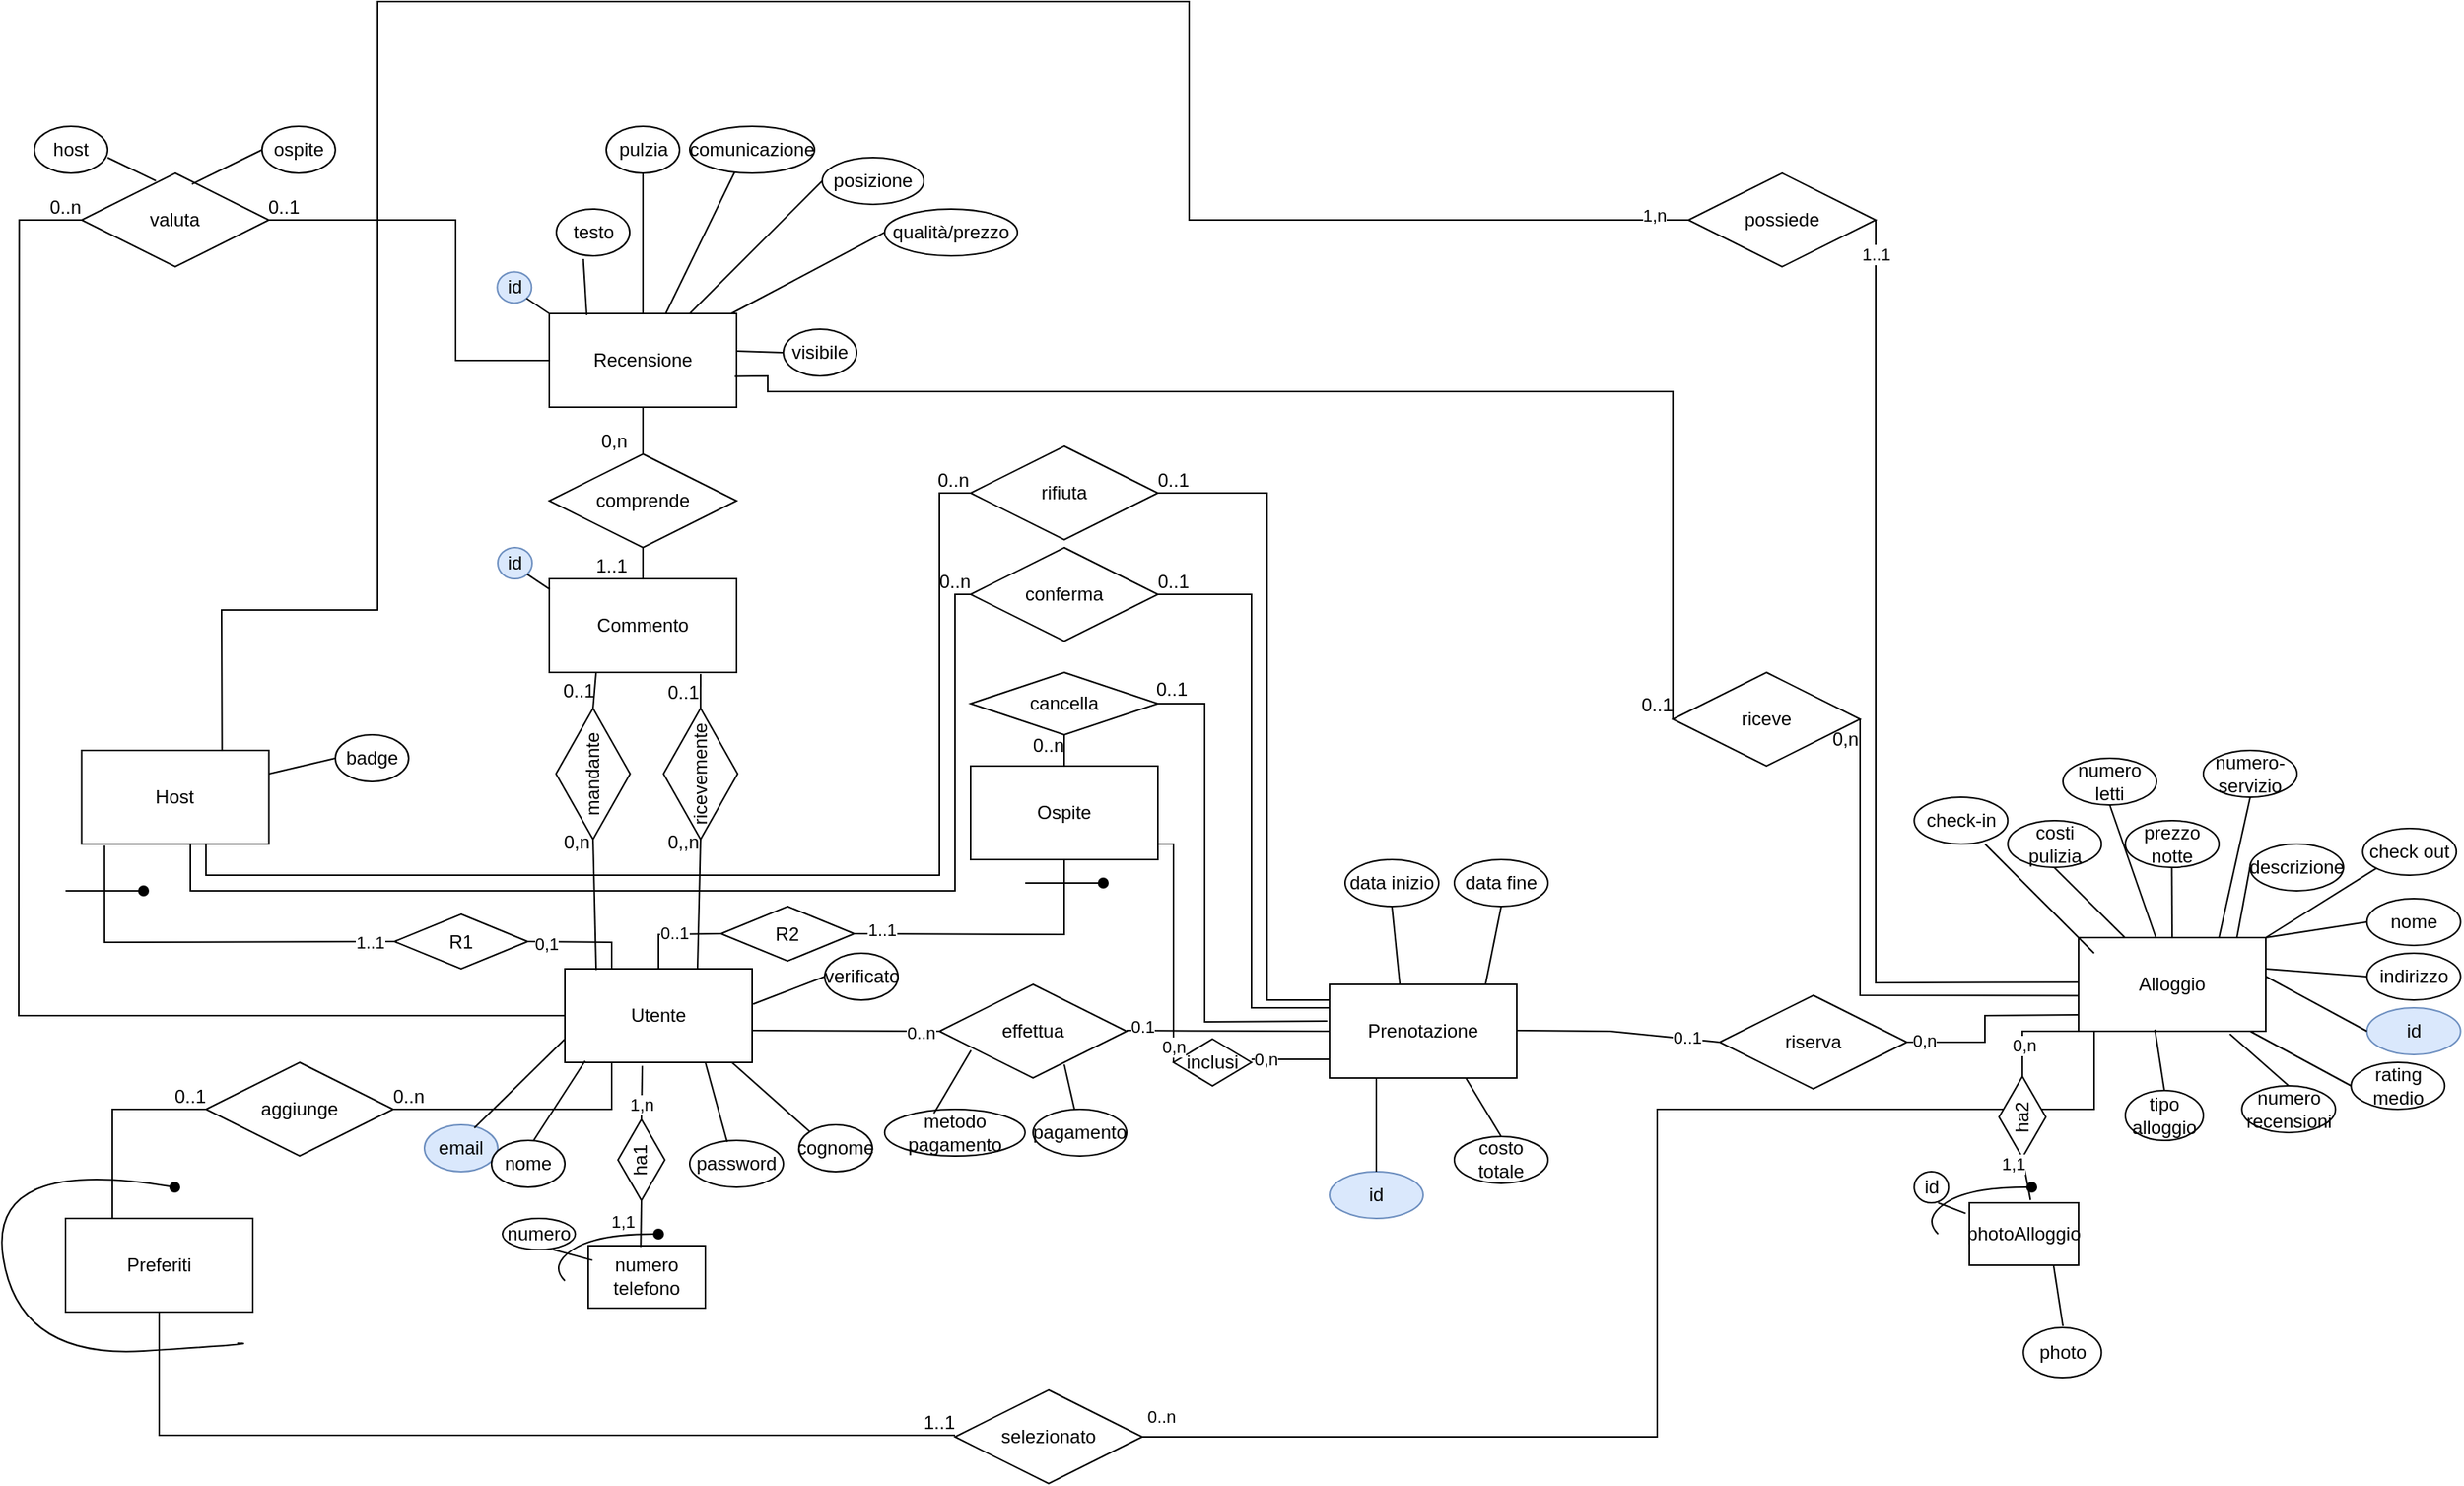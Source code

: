 <mxfile version="20.5.3" type="device"><diagram id="R2lEEEUBdFMjLlhIrx00" name="Page-1"><mxGraphModel dx="1554" dy="870" grid="1" gridSize="10" guides="1" tooltips="1" connect="1" arrows="1" fold="1" page="1" pageScale="1" pageWidth="850" pageHeight="1100" math="0" shadow="0" extFonts="Permanent Marker^https://fonts.googleapis.com/css?family=Permanent+Marker"><root><mxCell id="0"/><mxCell id="1" parent="0"/><mxCell id="AVyPvcWmfiNODIjCDEgU-160" value="aggiunge" style="shape=rhombus;perimeter=rhombusPerimeter;whiteSpace=wrap;html=1;align=center;" parent="1" vertex="1"><mxGeometry x="150" y="820" width="120" height="60" as="geometry"/></mxCell><mxCell id="AVyPvcWmfiNODIjCDEgU-11" value="Alloggio" style="rounded=0;whiteSpace=wrap;html=1;" parent="1" vertex="1"><mxGeometry x="1350.0" y="740" width="120" height="60" as="geometry"/></mxCell><mxCell id="AVyPvcWmfiNODIjCDEgU-12" value="Host" style="rounded=0;whiteSpace=wrap;html=1;" parent="1" vertex="1"><mxGeometry x="70.31" y="620" width="120" height="60" as="geometry"/></mxCell><mxCell id="AVyPvcWmfiNODIjCDEgU-14" value="Ospite" style="rounded=0;whiteSpace=wrap;html=1;" parent="1" vertex="1"><mxGeometry x="640" y="630" width="120" height="60" as="geometry"/></mxCell><mxCell id="AVyPvcWmfiNODIjCDEgU-17" value="Utente" style="rounded=0;whiteSpace=wrap;html=1;" parent="1" vertex="1"><mxGeometry x="380" y="760" width="120" height="60" as="geometry"/></mxCell><mxCell id="AVyPvcWmfiNODIjCDEgU-19" value="Prenotazione" style="rounded=0;whiteSpace=wrap;html=1;" parent="1" vertex="1"><mxGeometry x="870" y="770" width="120" height="60" as="geometry"/></mxCell><mxCell id="AVyPvcWmfiNODIjCDEgU-21" value="Recensione" style="rounded=0;whiteSpace=wrap;html=1;" parent="1" vertex="1"><mxGeometry x="370" y="340" width="120" height="60" as="geometry"/></mxCell><mxCell id="AVyPvcWmfiNODIjCDEgU-26" value="Preferiti" style="rounded=0;whiteSpace=wrap;html=1;" parent="1" vertex="1"><mxGeometry x="60" y="920" width="120" height="60" as="geometry"/></mxCell><mxCell id="AVyPvcWmfiNODIjCDEgU-47" value="email" style="ellipse;whiteSpace=wrap;html=1;align=center;fillColor=#dae8fc;strokeColor=#6c8ebf;" parent="1" vertex="1"><mxGeometry x="290" y="860" width="47" height="30" as="geometry"/></mxCell><mxCell id="AVyPvcWmfiNODIjCDEgU-48" value="nome" style="ellipse;whiteSpace=wrap;html=1;align=center;" parent="1" vertex="1"><mxGeometry x="333" y="870" width="47" height="30" as="geometry"/></mxCell><mxCell id="AVyPvcWmfiNODIjCDEgU-49" value="cognome" style="ellipse;whiteSpace=wrap;html=1;align=center;" parent="1" vertex="1"><mxGeometry x="530" y="860" width="47" height="30" as="geometry"/></mxCell><mxCell id="AVyPvcWmfiNODIjCDEgU-50" value="password" style="ellipse;whiteSpace=wrap;html=1;align=center;" parent="1" vertex="1"><mxGeometry x="460" y="870" width="60" height="30" as="geometry"/></mxCell><mxCell id="AVyPvcWmfiNODIjCDEgU-54" value="" style="endArrow=none;html=1;rounded=0;entryX=0;entryY=0.75;entryDx=0;entryDy=0;exitX=0.681;exitY=0.067;exitDx=0;exitDy=0;exitPerimeter=0;" parent="1" source="AVyPvcWmfiNODIjCDEgU-47" target="AVyPvcWmfiNODIjCDEgU-17" edge="1"><mxGeometry relative="1" as="geometry"><mxPoint x="337" y="874.55" as="sourcePoint"/><mxPoint x="380" y="880" as="targetPoint"/><Array as="points"/></mxGeometry></mxCell><mxCell id="AVyPvcWmfiNODIjCDEgU-55" value="" style="endArrow=none;html=1;rounded=0;entryX=0.108;entryY=0.983;entryDx=0;entryDy=0;entryPerimeter=0;" parent="1" target="AVyPvcWmfiNODIjCDEgU-17" edge="1"><mxGeometry relative="1" as="geometry"><mxPoint x="360" y="870" as="sourcePoint"/><mxPoint x="390" y="900" as="targetPoint"/><Array as="points"/></mxGeometry></mxCell><mxCell id="AVyPvcWmfiNODIjCDEgU-56" value="" style="endArrow=none;html=1;rounded=0;entryX=0;entryY=0;entryDx=0;entryDy=0;exitX=0.892;exitY=1;exitDx=0;exitDy=0;exitPerimeter=0;" parent="1" source="AVyPvcWmfiNODIjCDEgU-17" target="AVyPvcWmfiNODIjCDEgU-49" edge="1"><mxGeometry relative="1" as="geometry"><mxPoint x="480" y="886.48" as="sourcePoint"/><mxPoint x="543.853" y="900.004" as="targetPoint"/><Array as="points"/></mxGeometry></mxCell><mxCell id="AVyPvcWmfiNODIjCDEgU-57" value="" style="endArrow=none;html=1;rounded=0;entryX=0.4;entryY=0.033;entryDx=0;entryDy=0;exitX=0.75;exitY=1;exitDx=0;exitDy=0;entryPerimeter=0;" parent="1" source="AVyPvcWmfiNODIjCDEgU-17" target="AVyPvcWmfiNODIjCDEgU-50" edge="1"><mxGeometry relative="1" as="geometry"><mxPoint x="510" y="900" as="sourcePoint"/><mxPoint x="540.0" y="885" as="targetPoint"/><Array as="points"/></mxGeometry></mxCell><mxCell id="AVyPvcWmfiNODIjCDEgU-58" value="verificato" style="ellipse;whiteSpace=wrap;html=1;align=center;" parent="1" vertex="1"><mxGeometry x="546.5" y="750" width="47" height="30" as="geometry"/></mxCell><mxCell id="AVyPvcWmfiNODIjCDEgU-59" value="" style="endArrow=none;html=1;rounded=0;entryX=0;entryY=0.5;entryDx=0;entryDy=0;exitX=1.005;exitY=0.377;exitDx=0;exitDy=0;exitPerimeter=0;" parent="1" source="AVyPvcWmfiNODIjCDEgU-17" target="AVyPvcWmfiNODIjCDEgU-58" edge="1"><mxGeometry relative="1" as="geometry"><mxPoint x="500" y="770" as="sourcePoint"/><mxPoint x="563.853" y="760.004" as="targetPoint"/><Array as="points"/></mxGeometry></mxCell><mxCell id="AVyPvcWmfiNODIjCDEgU-61" value="effettua" style="shape=rhombus;perimeter=rhombusPerimeter;whiteSpace=wrap;html=1;align=center;" parent="1" vertex="1"><mxGeometry x="620" y="770" width="120" height="60" as="geometry"/></mxCell><mxCell id="AVyPvcWmfiNODIjCDEgU-62" value="riserva" style="shape=rhombus;perimeter=rhombusPerimeter;whiteSpace=wrap;html=1;align=center;" parent="1" vertex="1"><mxGeometry x="1120" y="777" width="120" height="60" as="geometry"/></mxCell><mxCell id="AVyPvcWmfiNODIjCDEgU-63" value="pagamento" style="ellipse;whiteSpace=wrap;html=1;align=center;" parent="1" vertex="1"><mxGeometry x="680.0" y="850" width="60" height="30" as="geometry"/></mxCell><mxCell id="AVyPvcWmfiNODIjCDEgU-64" value="" style="endArrow=none;html=1;rounded=0;exitX=0.852;exitY=0.655;exitDx=0;exitDy=0;exitPerimeter=0;" parent="1" target="AVyPvcWmfiNODIjCDEgU-63" edge="1"><mxGeometry relative="1" as="geometry"><mxPoint x="700.0" y="821.3" as="sourcePoint"/><mxPoint x="754.76" y="800" as="targetPoint"/><Array as="points"/></mxGeometry></mxCell><mxCell id="AVyPvcWmfiNODIjCDEgU-69" value="" style="endArrow=none;html=1;rounded=0;" parent="1" edge="1"><mxGeometry relative="1" as="geometry"><mxPoint x="500" y="799.55" as="sourcePoint"/><mxPoint x="620" y="800" as="targetPoint"/></mxGeometry></mxCell><mxCell id="Gj73CBvljKfEd9_Tc63P-2" value="0..n" style="edgeLabel;html=1;align=center;verticalAlign=middle;resizable=0;points=[];" parent="AVyPvcWmfiNODIjCDEgU-69" vertex="1" connectable="0"><mxGeometry x="0.8" y="-1" relative="1" as="geometry"><mxPoint as="offset"/></mxGeometry></mxCell><mxCell id="AVyPvcWmfiNODIjCDEgU-70" value="" style="endArrow=none;html=1;rounded=0;entryX=0;entryY=0.5;entryDx=0;entryDy=0;" parent="1" target="AVyPvcWmfiNODIjCDEgU-19" edge="1"><mxGeometry relative="1" as="geometry"><mxPoint x="740" y="799.55" as="sourcePoint"/><mxPoint x="860" y="800" as="targetPoint"/></mxGeometry></mxCell><mxCell id="Gj73CBvljKfEd9_Tc63P-1" value="0.1" style="edgeLabel;html=1;align=center;verticalAlign=middle;resizable=0;points=[];" parent="AVyPvcWmfiNODIjCDEgU-70" vertex="1" connectable="0"><mxGeometry x="-0.846" y="3" relative="1" as="geometry"><mxPoint as="offset"/></mxGeometry></mxCell><mxCell id="AVyPvcWmfiNODIjCDEgU-72" value="" style="endArrow=none;html=1;rounded=0;entryX=0;entryY=0.5;entryDx=0;entryDy=0;" parent="1" target="AVyPvcWmfiNODIjCDEgU-62" edge="1"><mxGeometry relative="1" as="geometry"><mxPoint x="990" y="799.55" as="sourcePoint"/><mxPoint x="1120" y="800" as="targetPoint"/><Array as="points"><mxPoint x="1050" y="800"/></Array></mxGeometry></mxCell><mxCell id="Gj73CBvljKfEd9_Tc63P-3" value="0..1" style="edgeLabel;html=1;align=center;verticalAlign=middle;resizable=0;points=[];" parent="AVyPvcWmfiNODIjCDEgU-72" vertex="1" connectable="0"><mxGeometry x="0.675" y="1" relative="1" as="geometry"><mxPoint as="offset"/></mxGeometry></mxCell><mxCell id="AVyPvcWmfiNODIjCDEgU-73" value="" style="endArrow=none;html=1;rounded=0;exitX=1;exitY=0.5;exitDx=0;exitDy=0;" parent="1" source="AVyPvcWmfiNODIjCDEgU-62" edge="1"><mxGeometry relative="1" as="geometry"><mxPoint x="1250" y="789.09" as="sourcePoint"/><mxPoint x="1350" y="789.54" as="targetPoint"/><Array as="points"><mxPoint x="1290" y="807"/><mxPoint x="1290" y="790"/></Array></mxGeometry></mxCell><mxCell id="Gj73CBvljKfEd9_Tc63P-4" value="0,n" style="edgeLabel;html=1;align=center;verticalAlign=middle;resizable=0;points=[];" parent="AVyPvcWmfiNODIjCDEgU-73" vertex="1" connectable="0"><mxGeometry x="-0.827" y="1" relative="1" as="geometry"><mxPoint as="offset"/></mxGeometry></mxCell><mxCell id="AVyPvcWmfiNODIjCDEgU-89" value="indirizzo" style="ellipse;whiteSpace=wrap;html=1;align=center;" parent="1" vertex="1"><mxGeometry x="1534.82" y="750" width="60" height="30" as="geometry"/></mxCell><mxCell id="AVyPvcWmfiNODIjCDEgU-90" value="" style="endArrow=none;html=1;rounded=0;entryX=0;entryY=0.5;entryDx=0;entryDy=0;exitX=1;exitY=0.5;exitDx=0;exitDy=0;" parent="1" target="AVyPvcWmfiNODIjCDEgU-89" edge="1"><mxGeometry relative="1" as="geometry"><mxPoint x="1470" y="760" as="sourcePoint"/><mxPoint x="1544.76" y="700" as="targetPoint"/><Array as="points"/></mxGeometry></mxCell><mxCell id="AVyPvcWmfiNODIjCDEgU-93" value="nome" style="ellipse;whiteSpace=wrap;html=1;align=center;" parent="1" vertex="1"><mxGeometry x="1534.82" y="715" width="60" height="30" as="geometry"/></mxCell><mxCell id="AVyPvcWmfiNODIjCDEgU-94" value="" style="endArrow=none;html=1;rounded=0;entryX=0;entryY=0.5;entryDx=0;entryDy=0;exitX=1;exitY=0.5;exitDx=0;exitDy=0;" parent="1" target="AVyPvcWmfiNODIjCDEgU-93" edge="1"><mxGeometry relative="1" as="geometry"><mxPoint x="1470" y="740" as="sourcePoint"/><mxPoint x="1544.76" y="680" as="targetPoint"/><Array as="points"/></mxGeometry></mxCell><mxCell id="AVyPvcWmfiNODIjCDEgU-95" value="descrizione" style="ellipse;whiteSpace=wrap;html=1;align=center;" parent="1" vertex="1"><mxGeometry x="1459.82" y="680" width="60" height="30" as="geometry"/></mxCell><mxCell id="AVyPvcWmfiNODIjCDEgU-96" value="" style="endArrow=none;html=1;rounded=0;entryX=0;entryY=0.5;entryDx=0;entryDy=0;exitX=0.846;exitY=-0.002;exitDx=0;exitDy=0;exitPerimeter=0;" parent="1" source="AVyPvcWmfiNODIjCDEgU-11" target="AVyPvcWmfiNODIjCDEgU-95" edge="1"><mxGeometry relative="1" as="geometry"><mxPoint x="1395" y="705" as="sourcePoint"/><mxPoint x="1469.76" y="645" as="targetPoint"/><Array as="points"/></mxGeometry></mxCell><mxCell id="AVyPvcWmfiNODIjCDEgU-97" value="prezzo notte" style="ellipse;whiteSpace=wrap;html=1;align=center;" parent="1" vertex="1"><mxGeometry x="1380.0" y="665" width="60" height="30" as="geometry"/></mxCell><mxCell id="AVyPvcWmfiNODIjCDEgU-98" value="" style="endArrow=none;html=1;rounded=0;entryX=0;entryY=0.5;entryDx=0;entryDy=0;exitX=0.5;exitY=0;exitDx=0;exitDy=0;" parent="1" source="AVyPvcWmfiNODIjCDEgU-11" edge="1"><mxGeometry relative="1" as="geometry"><mxPoint x="1401.47" y="740.0" as="sourcePoint"/><mxPoint x="1409.77" y="695.12" as="targetPoint"/><Array as="points"/></mxGeometry></mxCell><mxCell id="AVyPvcWmfiNODIjCDEgU-99" value="costi pulizia" style="ellipse;whiteSpace=wrap;html=1;align=center;" parent="1" vertex="1"><mxGeometry x="1304.66" y="665" width="60" height="30" as="geometry"/></mxCell><mxCell id="AVyPvcWmfiNODIjCDEgU-100" value="" style="endArrow=none;html=1;rounded=0;entryX=0;entryY=0.5;entryDx=0;entryDy=0;" parent="1" source="AVyPvcWmfiNODIjCDEgU-11" edge="1"><mxGeometry relative="1" as="geometry"><mxPoint x="1334.66" y="740" as="sourcePoint"/><mxPoint x="1334.43" y="695.12" as="targetPoint"/><Array as="points"/></mxGeometry></mxCell><mxCell id="AVyPvcWmfiNODIjCDEgU-113" value="numero-servizio" style="ellipse;whiteSpace=wrap;html=1;align=center;" parent="1" vertex="1"><mxGeometry x="1430.0" y="620" width="60" height="30" as="geometry"/></mxCell><mxCell id="AVyPvcWmfiNODIjCDEgU-114" value="" style="endArrow=none;html=1;rounded=0;entryX=0.5;entryY=1;entryDx=0;entryDy=0;exitX=0.75;exitY=0;exitDx=0;exitDy=0;" parent="1" source="AVyPvcWmfiNODIjCDEgU-11" target="AVyPvcWmfiNODIjCDEgU-113" edge="1"><mxGeometry relative="1" as="geometry"><mxPoint x="1440" y="730" as="sourcePoint"/><mxPoint x="1490" y="655" as="targetPoint"/></mxGeometry></mxCell><mxCell id="AVyPvcWmfiNODIjCDEgU-115" value="" style="resizable=0;html=1;align=right;verticalAlign=bottom;" parent="AVyPvcWmfiNODIjCDEgU-114" connectable="0" vertex="1"><mxGeometry x="1" relative="1" as="geometry"/></mxCell><mxCell id="AVyPvcWmfiNODIjCDEgU-116" value="numero letti" style="ellipse;whiteSpace=wrap;html=1;align=center;" parent="1" vertex="1"><mxGeometry x="1340.0" y="625" width="60" height="30" as="geometry"/></mxCell><mxCell id="AVyPvcWmfiNODIjCDEgU-117" value="" style="endArrow=none;html=1;rounded=0;entryX=0.5;entryY=1;entryDx=0;entryDy=0;" parent="1" source="AVyPvcWmfiNODIjCDEgU-11" target="AVyPvcWmfiNODIjCDEgU-116" edge="1"><mxGeometry relative="1" as="geometry"><mxPoint x="1350" y="745" as="sourcePoint"/><mxPoint x="1400" y="660" as="targetPoint"/></mxGeometry></mxCell><mxCell id="AVyPvcWmfiNODIjCDEgU-118" value="" style="resizable=0;html=1;align=right;verticalAlign=bottom;" parent="AVyPvcWmfiNODIjCDEgU-117" connectable="0" vertex="1"><mxGeometry x="1" relative="1" as="geometry"/></mxCell><mxCell id="AVyPvcWmfiNODIjCDEgU-121" value="check-in" style="ellipse;whiteSpace=wrap;html=1;align=center;" parent="1" vertex="1"><mxGeometry x="1244.66" y="650" width="60" height="30" as="geometry"/></mxCell><mxCell id="AVyPvcWmfiNODIjCDEgU-122" value="" style="endArrow=none;html=1;rounded=0;entryX=0.756;entryY=1;entryDx=0;entryDy=0;exitX=0.083;exitY=0.167;exitDx=0;exitDy=0;exitPerimeter=0;entryPerimeter=0;" parent="1" source="AVyPvcWmfiNODIjCDEgU-11" target="AVyPvcWmfiNODIjCDEgU-121" edge="1"><mxGeometry relative="1" as="geometry"><mxPoint x="1304.225" y="765" as="sourcePoint"/><mxPoint x="1304.66" y="685" as="targetPoint"/></mxGeometry></mxCell><mxCell id="AVyPvcWmfiNODIjCDEgU-123" value="" style="resizable=0;html=1;align=right;verticalAlign=bottom;" parent="AVyPvcWmfiNODIjCDEgU-122" connectable="0" vertex="1"><mxGeometry x="1" relative="1" as="geometry"/></mxCell><mxCell id="AVyPvcWmfiNODIjCDEgU-124" value="check out" style="ellipse;whiteSpace=wrap;html=1;align=center;" parent="1" vertex="1"><mxGeometry x="1532.11" y="670" width="60" height="30" as="geometry"/></mxCell><mxCell id="AVyPvcWmfiNODIjCDEgU-125" value="" style="endArrow=none;html=1;rounded=0;entryX=0;entryY=1;entryDx=0;entryDy=0;exitX=1;exitY=0;exitDx=0;exitDy=0;" parent="1" source="AVyPvcWmfiNODIjCDEgU-11" target="AVyPvcWmfiNODIjCDEgU-124" edge="1"><mxGeometry relative="1" as="geometry"><mxPoint x="1647.41" y="770.02" as="sourcePoint"/><mxPoint x="1592.11" y="705" as="targetPoint"/></mxGeometry></mxCell><mxCell id="AVyPvcWmfiNODIjCDEgU-126" value="" style="resizable=0;html=1;align=right;verticalAlign=bottom;" parent="AVyPvcWmfiNODIjCDEgU-125" connectable="0" vertex="1"><mxGeometry x="1" relative="1" as="geometry"/></mxCell><mxCell id="AVyPvcWmfiNODIjCDEgU-131" value="rating medio" style="ellipse;whiteSpace=wrap;html=1;align=center;" parent="1" vertex="1"><mxGeometry x="1524.64" y="820" width="60" height="30" as="geometry"/></mxCell><mxCell id="AVyPvcWmfiNODIjCDEgU-132" value="" style="endArrow=none;html=1;rounded=0;entryX=0;entryY=0.5;entryDx=0;entryDy=0;" parent="1" target="AVyPvcWmfiNODIjCDEgU-131" edge="1"><mxGeometry relative="1" as="geometry"><mxPoint x="1460" y="800" as="sourcePoint"/><mxPoint x="1534.58" y="760" as="targetPoint"/><Array as="points"/></mxGeometry></mxCell><mxCell id="AVyPvcWmfiNODIjCDEgU-133" value="numero recensioni" style="ellipse;whiteSpace=wrap;html=1;align=center;" parent="1" vertex="1"><mxGeometry x="1454.66" y="835" width="60" height="30" as="geometry"/></mxCell><mxCell id="AVyPvcWmfiNODIjCDEgU-134" value="" style="endArrow=none;html=1;rounded=0;entryX=0.5;entryY=0;entryDx=0;entryDy=0;exitX=0.808;exitY=1.029;exitDx=0;exitDy=0;exitPerimeter=0;" parent="1" source="AVyPvcWmfiNODIjCDEgU-11" target="AVyPvcWmfiNODIjCDEgU-133" edge="1"><mxGeometry relative="1" as="geometry"><mxPoint x="1560" y="825" as="sourcePoint"/><mxPoint x="1484.43" y="865.12" as="targetPoint"/><Array as="points"/></mxGeometry></mxCell><mxCell id="AVyPvcWmfiNODIjCDEgU-137" value="data inizio" style="ellipse;whiteSpace=wrap;html=1;align=center;" parent="1" vertex="1"><mxGeometry x="880.0" y="690" width="60" height="30" as="geometry"/></mxCell><mxCell id="AVyPvcWmfiNODIjCDEgU-138" value="" style="endArrow=none;html=1;rounded=0;entryX=0.5;entryY=1;entryDx=0;entryDy=0;" parent="1" target="AVyPvcWmfiNODIjCDEgU-137" edge="1"><mxGeometry relative="1" as="geometry"><mxPoint x="915.064" y="770" as="sourcePoint"/><mxPoint x="869.77" y="725.12" as="targetPoint"/><Array as="points"/></mxGeometry></mxCell><mxCell id="AVyPvcWmfiNODIjCDEgU-139" value="data fine" style="ellipse;whiteSpace=wrap;html=1;align=center;" parent="1" vertex="1"><mxGeometry x="950.0" y="690" width="60" height="30" as="geometry"/></mxCell><mxCell id="AVyPvcWmfiNODIjCDEgU-140" value="" style="endArrow=none;html=1;rounded=0;entryX=0.5;entryY=1;entryDx=0;entryDy=0;exitX=0.833;exitY=0;exitDx=0;exitDy=0;exitPerimeter=0;" parent="1" source="AVyPvcWmfiNODIjCDEgU-19" target="AVyPvcWmfiNODIjCDEgU-139" edge="1"><mxGeometry relative="1" as="geometry"><mxPoint x="985.064" y="770" as="sourcePoint"/><mxPoint x="939.77" y="725.12" as="targetPoint"/><Array as="points"/></mxGeometry></mxCell><mxCell id="AVyPvcWmfiNODIjCDEgU-149" value="costo totale" style="ellipse;whiteSpace=wrap;html=1;align=center;" parent="1" vertex="1"><mxGeometry x="950.0" y="867.48" width="60" height="30" as="geometry"/></mxCell><mxCell id="AVyPvcWmfiNODIjCDEgU-150" value="" style="endArrow=none;html=1;rounded=0;entryX=0;entryY=0.5;entryDx=0;entryDy=0;exitX=0.5;exitY=0;exitDx=0;exitDy=0;" parent="1" source="AVyPvcWmfiNODIjCDEgU-149" edge="1"><mxGeometry relative="1" as="geometry"><mxPoint x="1002.644" y="874.88" as="sourcePoint"/><mxPoint x="957.35" y="830.0" as="targetPoint"/><Array as="points"/></mxGeometry></mxCell><mxCell id="AVyPvcWmfiNODIjCDEgU-156" value="metodo pagamento" style="ellipse;whiteSpace=wrap;html=1;align=center;" parent="1" vertex="1"><mxGeometry x="584.91" y="850" width="90" height="30" as="geometry"/></mxCell><mxCell id="AVyPvcWmfiNODIjCDEgU-157" value="" style="endArrow=none;html=1;rounded=0;entryX=0.351;entryY=0.086;entryDx=0;entryDy=0;exitX=0.169;exitY=0.704;exitDx=0;exitDy=0;entryPerimeter=0;exitPerimeter=0;" parent="1" source="AVyPvcWmfiNODIjCDEgU-61" target="AVyPvcWmfiNODIjCDEgU-156" edge="1"><mxGeometry relative="1" as="geometry"><mxPoint x="720" y="840" as="sourcePoint"/><mxPoint x="741.76" y="845" as="targetPoint"/><Array as="points"/></mxGeometry></mxCell><mxCell id="AVyPvcWmfiNODIjCDEgU-158" value="" style="endArrow=none;html=1;rounded=0;exitX=0.25;exitY=1;exitDx=0;exitDy=0;" parent="1" source="AVyPvcWmfiNODIjCDEgU-17" edge="1"><mxGeometry relative="1" as="geometry"><mxPoint x="410" y="850" as="sourcePoint"/><mxPoint x="270" y="850" as="targetPoint"/><Array as="points"><mxPoint x="410" y="850"/></Array></mxGeometry></mxCell><mxCell id="AVyPvcWmfiNODIjCDEgU-159" value="0..n" style="resizable=0;html=1;align=right;verticalAlign=bottom;" parent="AVyPvcWmfiNODIjCDEgU-158" connectable="0" vertex="1"><mxGeometry x="1" relative="1" as="geometry"><mxPoint x="20" as="offset"/></mxGeometry></mxCell><mxCell id="AVyPvcWmfiNODIjCDEgU-161" value="" style="endArrow=none;html=1;rounded=0;entryX=0;entryY=0.5;entryDx=0;entryDy=0;exitX=0.25;exitY=0;exitDx=0;exitDy=0;" parent="1" source="AVyPvcWmfiNODIjCDEgU-26" target="AVyPvcWmfiNODIjCDEgU-160" edge="1"><mxGeometry relative="1" as="geometry"><mxPoint x="120" y="900" as="sourcePoint"/><mxPoint x="280" y="900" as="targetPoint"/><Array as="points"><mxPoint x="90" y="850"/></Array></mxGeometry></mxCell><mxCell id="AVyPvcWmfiNODIjCDEgU-162" value="0..1" style="resizable=0;html=1;align=right;verticalAlign=bottom;" parent="AVyPvcWmfiNODIjCDEgU-161" connectable="0" vertex="1"><mxGeometry x="1" relative="1" as="geometry"/></mxCell><mxCell id="AVyPvcWmfiNODIjCDEgU-166" value="riceve" style="shape=rhombus;perimeter=rhombusPerimeter;whiteSpace=wrap;html=1;align=center;fontStyle=0;fillColor=default;" parent="1" vertex="1"><mxGeometry x="1090" y="570" width="120" height="60" as="geometry"/></mxCell><mxCell id="AVyPvcWmfiNODIjCDEgU-168" value="" style="endArrow=none;html=1;rounded=0;" parent="1" edge="1"><mxGeometry relative="1" as="geometry"><mxPoint x="750" y="1060" as="sourcePoint"/><mxPoint x="1360" y="799.54" as="targetPoint"/><Array as="points"><mxPoint x="1080" y="1060"/><mxPoint x="1080" y="850"/><mxPoint x="1300" y="850"/><mxPoint x="1360" y="850"/></Array></mxGeometry></mxCell><mxCell id="AVyPvcWmfiNODIjCDEgU-170" value="0..n" style="edgeLabel;html=1;align=center;verticalAlign=middle;resizable=0;points=[];" parent="AVyPvcWmfiNODIjCDEgU-168" vertex="1" connectable="0"><mxGeometry x="-0.96" y="-2" relative="1" as="geometry"><mxPoint x="-6" y="-15" as="offset"/></mxGeometry></mxCell><mxCell id="AVyPvcWmfiNODIjCDEgU-169" value="selezionato" style="shape=rhombus;perimeter=rhombusPerimeter;whiteSpace=wrap;html=1;align=center;" parent="1" vertex="1"><mxGeometry x="630" y="1030" width="120" height="60" as="geometry"/></mxCell><mxCell id="AVyPvcWmfiNODIjCDEgU-171" value="" style="endArrow=none;html=1;rounded=0;exitX=0.5;exitY=1;exitDx=0;exitDy=0;" parent="1" source="AVyPvcWmfiNODIjCDEgU-26" edge="1"><mxGeometry relative="1" as="geometry"><mxPoint x="100" y="990" as="sourcePoint"/><mxPoint x="630" y="1059" as="targetPoint"/><Array as="points"><mxPoint x="120" y="1059"/></Array></mxGeometry></mxCell><mxCell id="AVyPvcWmfiNODIjCDEgU-172" value="1..1" style="resizable=0;html=1;align=right;verticalAlign=bottom;" parent="AVyPvcWmfiNODIjCDEgU-171" connectable="0" vertex="1"><mxGeometry x="1" relative="1" as="geometry"/></mxCell><mxCell id="AVyPvcWmfiNODIjCDEgU-175" value="badge" style="ellipse;whiteSpace=wrap;html=1;align=center;" parent="1" vertex="1"><mxGeometry x="232.9" y="610" width="47" height="30" as="geometry"/></mxCell><mxCell id="AVyPvcWmfiNODIjCDEgU-176" value="conferma" style="shape=rhombus;perimeter=rhombusPerimeter;whiteSpace=wrap;html=1;align=center;" parent="1" vertex="1"><mxGeometry x="640" y="490" width="120" height="60" as="geometry"/></mxCell><mxCell id="AVyPvcWmfiNODIjCDEgU-178" value="" style="endArrow=none;html=1;rounded=0;entryX=1;entryY=0.5;entryDx=0;entryDy=0;exitX=0;exitY=0.25;exitDx=0;exitDy=0;" parent="1" source="AVyPvcWmfiNODIjCDEgU-19" target="AVyPvcWmfiNODIjCDEgU-176" edge="1"><mxGeometry relative="1" as="geometry"><mxPoint x="820" y="740" as="sourcePoint"/><mxPoint x="750" y="850" as="targetPoint"/><Array as="points"><mxPoint x="820" y="785"/><mxPoint x="820" y="520"/></Array></mxGeometry></mxCell><mxCell id="AVyPvcWmfiNODIjCDEgU-179" value="0..1" style="resizable=0;html=1;align=right;verticalAlign=bottom;" parent="AVyPvcWmfiNODIjCDEgU-178" connectable="0" vertex="1"><mxGeometry x="1" relative="1" as="geometry"><mxPoint x="20" as="offset"/></mxGeometry></mxCell><mxCell id="AVyPvcWmfiNODIjCDEgU-180" value="rifiuta" style="shape=rhombus;perimeter=rhombusPerimeter;whiteSpace=wrap;html=1;align=center;" parent="1" vertex="1"><mxGeometry x="640" y="425" width="120" height="60" as="geometry"/></mxCell><mxCell id="AVyPvcWmfiNODIjCDEgU-181" value="" style="endArrow=none;html=1;rounded=0;entryX=1;entryY=0.5;entryDx=0;entryDy=0;" parent="1" target="AVyPvcWmfiNODIjCDEgU-180" edge="1"><mxGeometry relative="1" as="geometry"><mxPoint x="870" y="780" as="sourcePoint"/><mxPoint x="750" y="785" as="targetPoint"/><Array as="points"><mxPoint x="830" y="780"/><mxPoint x="830" y="455"/></Array></mxGeometry></mxCell><mxCell id="AVyPvcWmfiNODIjCDEgU-182" value="0..1" style="resizable=0;html=1;align=right;verticalAlign=bottom;" parent="AVyPvcWmfiNODIjCDEgU-181" connectable="0" vertex="1"><mxGeometry x="1" relative="1" as="geometry"><mxPoint x="20" as="offset"/></mxGeometry></mxCell><mxCell id="AVyPvcWmfiNODIjCDEgU-183" value="" style="endArrow=none;html=1;rounded=0;entryX=0;entryY=0.5;entryDx=0;entryDy=0;" parent="1" target="AVyPvcWmfiNODIjCDEgU-176" edge="1"><mxGeometry relative="1" as="geometry"><mxPoint x="140" y="680" as="sourcePoint"/><mxPoint x="630" y="520" as="targetPoint"/><Array as="points"><mxPoint x="140" y="710"/><mxPoint x="630" y="710"/><mxPoint x="630" y="520"/></Array></mxGeometry></mxCell><mxCell id="AVyPvcWmfiNODIjCDEgU-184" value="0..n" style="resizable=0;html=1;align=right;verticalAlign=bottom;" parent="AVyPvcWmfiNODIjCDEgU-183" connectable="0" vertex="1"><mxGeometry x="1" relative="1" as="geometry"/></mxCell><mxCell id="AVyPvcWmfiNODIjCDEgU-185" value="" style="endArrow=none;html=1;rounded=0;entryX=0;entryY=0.5;entryDx=0;entryDy=0;exitX=0.664;exitY=1;exitDx=0;exitDy=0;exitPerimeter=0;" parent="1" source="AVyPvcWmfiNODIjCDEgU-12" target="AVyPvcWmfiNODIjCDEgU-180" edge="1"><mxGeometry relative="1" as="geometry"><mxPoint x="180" y="680" as="sourcePoint"/><mxPoint x="610" y="460" as="targetPoint"/><Array as="points"><mxPoint x="150" y="700"/><mxPoint x="620" y="700"/><mxPoint x="620" y="455"/></Array></mxGeometry></mxCell><mxCell id="AVyPvcWmfiNODIjCDEgU-186" value="0..n" style="resizable=0;html=1;align=right;verticalAlign=bottom;" parent="AVyPvcWmfiNODIjCDEgU-185" connectable="0" vertex="1"><mxGeometry x="1" relative="1" as="geometry"/></mxCell><mxCell id="AVyPvcWmfiNODIjCDEgU-187" value="cancella" style="shape=rhombus;perimeter=rhombusPerimeter;whiteSpace=wrap;html=1;align=center;" parent="1" vertex="1"><mxGeometry x="640" y="570" width="120" height="40" as="geometry"/></mxCell><mxCell id="AVyPvcWmfiNODIjCDEgU-191" value="" style="endArrow=none;html=1;rounded=0;entryX=0.5;entryY=1;entryDx=0;entryDy=0;" parent="1" source="AVyPvcWmfiNODIjCDEgU-14" target="AVyPvcWmfiNODIjCDEgU-187" edge="1"><mxGeometry relative="1" as="geometry"><mxPoint x="650" y="730" as="sourcePoint"/><mxPoint x="810" y="730" as="targetPoint"/></mxGeometry></mxCell><mxCell id="AVyPvcWmfiNODIjCDEgU-192" value="0..n" style="resizable=0;html=1;align=right;verticalAlign=bottom;" parent="AVyPvcWmfiNODIjCDEgU-191" connectable="0" vertex="1"><mxGeometry x="1" relative="1" as="geometry"><mxPoint y="15" as="offset"/></mxGeometry></mxCell><mxCell id="AVyPvcWmfiNODIjCDEgU-193" value="" style="endArrow=none;html=1;rounded=0;exitX=1;exitY=0.5;exitDx=0;exitDy=0;entryX=-0.012;entryY=0.392;entryDx=0;entryDy=0;entryPerimeter=0;" parent="1" source="AVyPvcWmfiNODIjCDEgU-187" target="AVyPvcWmfiNODIjCDEgU-19" edge="1"><mxGeometry relative="1" as="geometry"><mxPoint x="760" y="590" as="sourcePoint"/><mxPoint x="790" y="770" as="targetPoint"/><Array as="points"><mxPoint x="790" y="590"/><mxPoint x="790" y="794"/></Array></mxGeometry></mxCell><mxCell id="AVyPvcWmfiNODIjCDEgU-194" value="0..1" style="resizable=0;html=1;align=right;verticalAlign=bottom;" parent="AVyPvcWmfiNODIjCDEgU-193" connectable="0" vertex="1"><mxGeometry x="1" relative="1" as="geometry"><mxPoint x="-89" y="-204" as="offset"/></mxGeometry></mxCell><mxCell id="AVyPvcWmfiNODIjCDEgU-195" value="valuta" style="shape=rhombus;perimeter=rhombusPerimeter;whiteSpace=wrap;html=1;align=center;" parent="1" vertex="1"><mxGeometry x="70.31" y="250" width="120" height="60" as="geometry"/></mxCell><mxCell id="AVyPvcWmfiNODIjCDEgU-196" value="" style="endArrow=none;html=1;rounded=0;entryX=1;entryY=0.5;entryDx=0;entryDy=0;exitX=0;exitY=0.5;exitDx=0;exitDy=0;" parent="1" source="AVyPvcWmfiNODIjCDEgU-21" target="AVyPvcWmfiNODIjCDEgU-195" edge="1"><mxGeometry relative="1" as="geometry"><mxPoint x="310" y="280" as="sourcePoint"/><mxPoint x="470" y="280" as="targetPoint"/><Array as="points"><mxPoint x="310" y="370"/><mxPoint x="310" y="280"/></Array></mxGeometry></mxCell><mxCell id="AVyPvcWmfiNODIjCDEgU-197" value="0..1" style="resizable=0;html=1;align=right;verticalAlign=bottom;" parent="AVyPvcWmfiNODIjCDEgU-196" connectable="0" vertex="1"><mxGeometry x="1" relative="1" as="geometry"><mxPoint x="20" as="offset"/></mxGeometry></mxCell><mxCell id="AVyPvcWmfiNODIjCDEgU-198" value="" style="endArrow=none;html=1;rounded=0;exitX=0;exitY=0.5;exitDx=0;exitDy=0;" parent="1" source="AVyPvcWmfiNODIjCDEgU-17" edge="1"><mxGeometry relative="1" as="geometry"><mxPoint x="30.31" y="820" as="sourcePoint"/><mxPoint x="70.31" y="280" as="targetPoint"/><Array as="points"><mxPoint x="30" y="790"/><mxPoint x="30.31" y="280"/></Array></mxGeometry></mxCell><mxCell id="AVyPvcWmfiNODIjCDEgU-199" value="0..n" style="resizable=0;html=1;align=right;verticalAlign=bottom;" parent="AVyPvcWmfiNODIjCDEgU-198" connectable="0" vertex="1"><mxGeometry x="1" relative="1" as="geometry"/></mxCell><mxCell id="fkJaImuDUojoxg7JcoZI-1" value="comprende" style="shape=rhombus;perimeter=rhombusPerimeter;whiteSpace=wrap;html=1;align=center;" parent="1" vertex="1"><mxGeometry x="370" y="430" width="120" height="60" as="geometry"/></mxCell><mxCell id="fkJaImuDUojoxg7JcoZI-6" value="visibile" style="ellipse;whiteSpace=wrap;html=1;align=center;" parent="1" vertex="1"><mxGeometry x="520" y="350" width="47" height="30" as="geometry"/></mxCell><mxCell id="fkJaImuDUojoxg7JcoZI-7" value="" style="endArrow=none;html=1;rounded=0;entryX=0;entryY=0.5;entryDx=0;entryDy=0;exitX=1;exitY=0.4;exitDx=0;exitDy=0;exitPerimeter=0;" parent="1" source="AVyPvcWmfiNODIjCDEgU-21" target="fkJaImuDUojoxg7JcoZI-6" edge="1"><mxGeometry relative="1" as="geometry"><mxPoint x="440" y="340" as="sourcePoint"/><mxPoint x="502.263" y="312.984" as="targetPoint"/><Array as="points"/></mxGeometry></mxCell><mxCell id="fkJaImuDUojoxg7JcoZI-13" value="" style="endArrow=none;html=1;rounded=0;entryX=0.5;entryY=1;entryDx=0;entryDy=0;startArrow=none;" parent="1" source="AVyPvcWmfiNODIjCDEgU-25" target="fkJaImuDUojoxg7JcoZI-1" edge="1"><mxGeometry relative="1" as="geometry"><mxPoint x="430" y="580" as="sourcePoint"/><mxPoint x="429.5" y="540" as="targetPoint"/></mxGeometry></mxCell><mxCell id="fkJaImuDUojoxg7JcoZI-14" value="1..1" style="resizable=0;html=1;align=right;verticalAlign=bottom;" parent="fkJaImuDUojoxg7JcoZI-13" connectable="0" vertex="1"><mxGeometry x="1" relative="1" as="geometry"><mxPoint x="-10" y="20" as="offset"/></mxGeometry></mxCell><mxCell id="fkJaImuDUojoxg7JcoZI-15" value="" style="endArrow=none;html=1;rounded=0;exitX=0.5;exitY=1;exitDx=0;exitDy=0;entryX=0.5;entryY=0;entryDx=0;entryDy=0;" parent="1" source="AVyPvcWmfiNODIjCDEgU-21" target="fkJaImuDUojoxg7JcoZI-1" edge="1"><mxGeometry relative="1" as="geometry"><mxPoint x="460" y="440" as="sourcePoint"/><mxPoint x="620" y="440" as="targetPoint"/></mxGeometry></mxCell><mxCell id="fkJaImuDUojoxg7JcoZI-16" value="0,n" style="resizable=0;html=1;align=right;verticalAlign=bottom;" parent="fkJaImuDUojoxg7JcoZI-15" connectable="0" vertex="1"><mxGeometry x="1" relative="1" as="geometry"><mxPoint x="-10" as="offset"/></mxGeometry></mxCell><mxCell id="AVyPvcWmfiNODIjCDEgU-25" value="Commento" style="rounded=0;whiteSpace=wrap;html=1;" parent="1" vertex="1"><mxGeometry x="370" y="510" width="120" height="60" as="geometry"/></mxCell><mxCell id="fkJaImuDUojoxg7JcoZI-19" value="ricevemente" style="shape=rhombus;perimeter=rhombusPerimeter;whiteSpace=wrap;html=1;align=center;rotation=-90;" parent="1" vertex="1"><mxGeometry x="425" y="611.25" width="83.9" height="47.5" as="geometry"/></mxCell><mxCell id="fkJaImuDUojoxg7JcoZI-20" value="mandante" style="shape=rhombus;perimeter=rhombusPerimeter;whiteSpace=wrap;html=1;align=center;rotation=-90;" parent="1" vertex="1"><mxGeometry x="356.1" y="611.25" width="83.9" height="47.5" as="geometry"/></mxCell><mxCell id="fkJaImuDUojoxg7JcoZI-23" value="" style="endArrow=none;html=1;rounded=0;exitX=1;exitY=0.5;exitDx=0;exitDy=0;entryX=0.25;entryY=1;entryDx=0;entryDy=0;" parent="1" source="fkJaImuDUojoxg7JcoZI-20" target="AVyPvcWmfiNODIjCDEgU-25" edge="1"><mxGeometry relative="1" as="geometry"><mxPoint x="371.91" y="599.5" as="sourcePoint"/><mxPoint x="402" y="570" as="targetPoint"/></mxGeometry></mxCell><mxCell id="fkJaImuDUojoxg7JcoZI-24" value="0..1" style="resizable=0;html=1;align=right;verticalAlign=bottom;" parent="fkJaImuDUojoxg7JcoZI-23" connectable="0" vertex="1"><mxGeometry x="1" relative="1" as="geometry"><mxPoint y="20" as="offset"/></mxGeometry></mxCell><mxCell id="fkJaImuDUojoxg7JcoZI-25" value="" style="resizable=0;html=1;align=right;verticalAlign=bottom;" parent="1" connectable="0" vertex="1"><mxGeometry x="449.999" y="600.0" as="geometry"/></mxCell><mxCell id="fkJaImuDUojoxg7JcoZI-26" value="" style="endArrow=none;html=1;rounded=0;exitX=1;exitY=0.5;exitDx=0;exitDy=0;entryX=0.808;entryY=1.017;entryDx=0;entryDy=0;entryPerimeter=0;" parent="1" source="fkJaImuDUojoxg7JcoZI-19" target="AVyPvcWmfiNODIjCDEgU-25" edge="1"><mxGeometry relative="1" as="geometry"><mxPoint x="411.95" y="614.3" as="sourcePoint"/><mxPoint x="412" y="590" as="targetPoint"/></mxGeometry></mxCell><mxCell id="fkJaImuDUojoxg7JcoZI-27" value="0..1" style="resizable=0;html=1;align=right;verticalAlign=bottom;" parent="fkJaImuDUojoxg7JcoZI-26" connectable="0" vertex="1"><mxGeometry x="1" relative="1" as="geometry"><mxPoint y="20" as="offset"/></mxGeometry></mxCell><mxCell id="fkJaImuDUojoxg7JcoZI-28" value="" style="endArrow=none;html=1;rounded=0;entryX=0;entryY=0.5;entryDx=0;entryDy=0;" parent="1" target="fkJaImuDUojoxg7JcoZI-19" edge="1"><mxGeometry relative="1" as="geometry"><mxPoint x="465" y="760" as="sourcePoint"/><mxPoint x="577" y="634.57" as="targetPoint"/></mxGeometry></mxCell><mxCell id="fkJaImuDUojoxg7JcoZI-29" value="0,,n" style="resizable=0;html=1;align=right;verticalAlign=bottom;" parent="fkJaImuDUojoxg7JcoZI-28" connectable="0" vertex="1"><mxGeometry x="1" relative="1" as="geometry"><mxPoint y="10" as="offset"/></mxGeometry></mxCell><mxCell id="fkJaImuDUojoxg7JcoZI-30" value="" style="endArrow=none;html=1;rounded=0;exitX=0.167;exitY=0.012;exitDx=0;exitDy=0;exitPerimeter=0;entryX=0;entryY=0.5;entryDx=0;entryDy=0;" parent="1" source="AVyPvcWmfiNODIjCDEgU-17" target="fkJaImuDUojoxg7JcoZI-20" edge="1"><mxGeometry relative="1" as="geometry"><mxPoint x="518.5" y="672.55" as="sourcePoint"/><mxPoint x="588.5" y="672.55" as="targetPoint"/></mxGeometry></mxCell><mxCell id="fkJaImuDUojoxg7JcoZI-31" value="0,n" style="resizable=0;html=1;align=right;verticalAlign=bottom;" parent="fkJaImuDUojoxg7JcoZI-30" connectable="0" vertex="1"><mxGeometry x="1" relative="1" as="geometry"><mxPoint x="-2" y="11" as="offset"/></mxGeometry></mxCell><mxCell id="fkJaImuDUojoxg7JcoZI-32" value="" style="endArrow=none;html=1;rounded=0;entryX=0;entryY=0.5;entryDx=0;entryDy=0;exitX=0.99;exitY=0.671;exitDx=0;exitDy=0;exitPerimeter=0;" parent="1" source="AVyPvcWmfiNODIjCDEgU-21" target="AVyPvcWmfiNODIjCDEgU-166" edge="1"><mxGeometry relative="1" as="geometry"><mxPoint x="490" y="550" as="sourcePoint"/><mxPoint x="1110" y="550" as="targetPoint"/><Array as="points"><mxPoint x="510" y="380"/><mxPoint x="510" y="390"/><mxPoint x="1090" y="390"/><mxPoint x="1090" y="550"/></Array></mxGeometry></mxCell><mxCell id="fkJaImuDUojoxg7JcoZI-33" value="0..1" style="resizable=0;html=1;align=right;verticalAlign=bottom;fillColor=default;" parent="fkJaImuDUojoxg7JcoZI-32" connectable="0" vertex="1"><mxGeometry x="1" relative="1" as="geometry"/></mxCell><mxCell id="fkJaImuDUojoxg7JcoZI-34" value="" style="endArrow=none;html=1;rounded=0;exitX=1;exitY=0.5;exitDx=0;exitDy=0;entryX=-0.001;entryY=0.621;entryDx=0;entryDy=0;entryPerimeter=0;" parent="1" source="AVyPvcWmfiNODIjCDEgU-166" target="AVyPvcWmfiNODIjCDEgU-11" edge="1"><mxGeometry relative="1" as="geometry"><mxPoint x="1040" y="660" as="sourcePoint"/><mxPoint x="1210" y="760" as="targetPoint"/><Array as="points"><mxPoint x="1210" y="777"/></Array></mxGeometry></mxCell><mxCell id="fkJaImuDUojoxg7JcoZI-35" value="" style="resizable=0;html=1;align=right;verticalAlign=bottom;fillColor=default;" parent="fkJaImuDUojoxg7JcoZI-34" connectable="0" vertex="1"><mxGeometry x="1" relative="1" as="geometry"><mxPoint x="-140" y="-147" as="offset"/></mxGeometry></mxCell><mxCell id="fstgYDO_GZ08Qckj0FVa-3" value="testo" style="ellipse;whiteSpace=wrap;html=1;align=center;" parent="1" vertex="1"><mxGeometry x="374.55" y="272.98" width="47" height="30" as="geometry"/></mxCell><mxCell id="fstgYDO_GZ08Qckj0FVa-4" value="" style="endArrow=none;html=1;rounded=0;entryX=0.367;entryY=1.067;entryDx=0;entryDy=0;exitX=0.2;exitY=0.017;exitDx=0;exitDy=0;exitPerimeter=0;entryPerimeter=0;" parent="1" source="AVyPvcWmfiNODIjCDEgU-21" target="fstgYDO_GZ08Qckj0FVa-3" edge="1"><mxGeometry relative="1" as="geometry"><mxPoint x="376.28" y="340" as="sourcePoint"/><mxPoint x="360.643" y="282.984" as="targetPoint"/><Array as="points"/></mxGeometry></mxCell><mxCell id="b9RnLbyTwWTDczv5JRxO-2" value="" style="endArrow=none;html=1;rounded=0;exitX=1;exitY=0.25;exitDx=0;exitDy=0;entryX=0;entryY=0.5;entryDx=0;entryDy=0;" parent="1" source="AVyPvcWmfiNODIjCDEgU-12" target="AVyPvcWmfiNODIjCDEgU-175" edge="1"><mxGeometry width="50" height="50" relative="1" as="geometry"><mxPoint x="200" y="670" as="sourcePoint"/><mxPoint x="250" y="620" as="targetPoint"/></mxGeometry></mxCell><mxCell id="EqKkw_4ohiaS2BcSsp8Y-2" value="tipo&lt;br&gt;alloggio" style="ellipse;whiteSpace=wrap;html=1;" parent="1" vertex="1"><mxGeometry x="1380" y="838" width="50" height="32" as="geometry"/></mxCell><mxCell id="EqKkw_4ohiaS2BcSsp8Y-3" value="" style="endArrow=none;html=1;rounded=0;entryX=0.408;entryY=0.983;entryDx=0;entryDy=0;entryPerimeter=0;exitX=0.5;exitY=0;exitDx=0;exitDy=0;" parent="1" source="EqKkw_4ohiaS2BcSsp8Y-2" target="AVyPvcWmfiNODIjCDEgU-11" edge="1"><mxGeometry width="50" height="50" relative="1" as="geometry"><mxPoint x="1150" y="950" as="sourcePoint"/><mxPoint x="1200" y="900" as="targetPoint"/></mxGeometry></mxCell><mxCell id="EqKkw_4ohiaS2BcSsp8Y-4" value="R1" style="shape=rhombus;perimeter=rhombusPerimeter;whiteSpace=wrap;html=1;align=center;" parent="1" vertex="1"><mxGeometry x="270.78" y="725" width="85.45" height="35" as="geometry"/></mxCell><mxCell id="EqKkw_4ohiaS2BcSsp8Y-5" value="R2" style="shape=rhombus;perimeter=rhombusPerimeter;whiteSpace=wrap;html=1;align=center;" parent="1" vertex="1"><mxGeometry x="480" y="720" width="85.45" height="35" as="geometry"/></mxCell><mxCell id="EqKkw_4ohiaS2BcSsp8Y-6" value="" style="endArrow=none;html=1;rounded=0;entryX=0.122;entryY=1.017;entryDx=0;entryDy=0;entryPerimeter=0;exitX=0;exitY=0.5;exitDx=0;exitDy=0;" parent="1" source="EqKkw_4ohiaS2BcSsp8Y-4" target="AVyPvcWmfiNODIjCDEgU-12" edge="1"><mxGeometry width="50" height="50" relative="1" as="geometry"><mxPoint x="85" y="750" as="sourcePoint"/><mxPoint x="130" y="720" as="targetPoint"/><Array as="points"><mxPoint x="85" y="743"/></Array></mxGeometry></mxCell><mxCell id="EqKkw_4ohiaS2BcSsp8Y-9" value="1..1" style="edgeLabel;html=1;align=center;verticalAlign=middle;resizable=0;points=[];" parent="EqKkw_4ohiaS2BcSsp8Y-6" vertex="1" connectable="0"><mxGeometry x="-0.865" relative="1" as="geometry"><mxPoint as="offset"/></mxGeometry></mxCell><mxCell id="EqKkw_4ohiaS2BcSsp8Y-7" value="" style="endArrow=none;html=1;rounded=0;exitX=1;exitY=0.5;exitDx=0;exitDy=0;entryX=0.25;entryY=0;entryDx=0;entryDy=0;" parent="1" source="EqKkw_4ohiaS2BcSsp8Y-4" target="AVyPvcWmfiNODIjCDEgU-17" edge="1"><mxGeometry width="50" height="50" relative="1" as="geometry"><mxPoint x="370" y="770" as="sourcePoint"/><mxPoint x="420" y="743" as="targetPoint"/><Array as="points"><mxPoint x="410" y="743"/></Array></mxGeometry></mxCell><mxCell id="EqKkw_4ohiaS2BcSsp8Y-8" value="0,1" style="edgeLabel;html=1;align=center;verticalAlign=middle;resizable=0;points=[];" parent="EqKkw_4ohiaS2BcSsp8Y-7" vertex="1" connectable="0"><mxGeometry x="-0.667" y="-1" relative="1" as="geometry"><mxPoint as="offset"/></mxGeometry></mxCell><mxCell id="EqKkw_4ohiaS2BcSsp8Y-10" value="" style="endArrow=none;html=1;rounded=0;entryX=0;entryY=0.5;entryDx=0;entryDy=0;" parent="1" target="EqKkw_4ohiaS2BcSsp8Y-5" edge="1"><mxGeometry width="50" height="50" relative="1" as="geometry"><mxPoint x="440" y="760" as="sourcePoint"/><mxPoint x="490" y="720" as="targetPoint"/><Array as="points"><mxPoint x="440" y="738"/></Array></mxGeometry></mxCell><mxCell id="EqKkw_4ohiaS2BcSsp8Y-12" value="0..1" style="edgeLabel;html=1;align=center;verticalAlign=middle;resizable=0;points=[];" parent="EqKkw_4ohiaS2BcSsp8Y-10" vertex="1" connectable="0"><mxGeometry x="0.033" y="1" relative="1" as="geometry"><mxPoint as="offset"/></mxGeometry></mxCell><mxCell id="EqKkw_4ohiaS2BcSsp8Y-11" value="" style="endArrow=none;html=1;rounded=0;entryX=0.5;entryY=1;entryDx=0;entryDy=0;exitX=1;exitY=0.5;exitDx=0;exitDy=0;" parent="1" source="EqKkw_4ohiaS2BcSsp8Y-5" target="AVyPvcWmfiNODIjCDEgU-14" edge="1"><mxGeometry width="50" height="50" relative="1" as="geometry"><mxPoint x="620" y="770" as="sourcePoint"/><mxPoint x="670" y="720" as="targetPoint"/><Array as="points"><mxPoint x="700" y="738"/></Array></mxGeometry></mxCell><mxCell id="EqKkw_4ohiaS2BcSsp8Y-13" value="1..1" style="edgeLabel;html=1;align=center;verticalAlign=middle;resizable=0;points=[];" parent="EqKkw_4ohiaS2BcSsp8Y-11" vertex="1" connectable="0"><mxGeometry x="-0.808" y="3" relative="1" as="geometry"><mxPoint as="offset"/></mxGeometry></mxCell><mxCell id="EqKkw_4ohiaS2BcSsp8Y-14" value="" style="endArrow=oval;html=1;rounded=0;endFill=1;" parent="1" edge="1"><mxGeometry width="50" height="50" relative="1" as="geometry"><mxPoint x="60" y="710" as="sourcePoint"/><mxPoint x="110" y="710" as="targetPoint"/></mxGeometry></mxCell><mxCell id="EqKkw_4ohiaS2BcSsp8Y-15" value="" style="endArrow=oval;html=1;rounded=0;endFill=1;" parent="1" edge="1"><mxGeometry width="50" height="50" relative="1" as="geometry"><mxPoint x="675" y="705" as="sourcePoint"/><mxPoint x="725" y="705" as="targetPoint"/><Array as="points"><mxPoint x="725" y="705"/></Array></mxGeometry></mxCell><mxCell id="EqKkw_4ohiaS2BcSsp8Y-18" value="" style="endArrow=none;html=1;rounded=0;entryX=0.5;entryY=1;entryDx=0;entryDy=0;" parent="1" source="AVyPvcWmfiNODIjCDEgU-21" target="EqKkw_4ohiaS2BcSsp8Y-19" edge="1"><mxGeometry width="50" height="50" relative="1" as="geometry"><mxPoint x="461.019" y="274.99" as="sourcePoint"/><mxPoint x="460" y="230" as="targetPoint"/></mxGeometry></mxCell><mxCell id="EqKkw_4ohiaS2BcSsp8Y-19" value="pulzia" style="ellipse;whiteSpace=wrap;html=1;align=center;" parent="1" vertex="1"><mxGeometry x="406.5" y="220" width="47" height="30" as="geometry"/></mxCell><mxCell id="EqKkw_4ohiaS2BcSsp8Y-20" value="" style="endArrow=none;html=1;rounded=0;entryX=0.362;entryY=0.967;entryDx=0;entryDy=0;entryPerimeter=0;" parent="1" source="AVyPvcWmfiNODIjCDEgU-21" target="EqKkw_4ohiaS2BcSsp8Y-21" edge="1"><mxGeometry width="50" height="50" relative="1" as="geometry"><mxPoint x="476.725" y="272.98" as="sourcePoint"/><mxPoint x="513.5" y="230" as="targetPoint"/></mxGeometry></mxCell><mxCell id="EqKkw_4ohiaS2BcSsp8Y-21" value="comunicazione" style="ellipse;whiteSpace=wrap;html=1;align=center;" parent="1" vertex="1"><mxGeometry x="460" y="220" width="80" height="30" as="geometry"/></mxCell><mxCell id="EqKkw_4ohiaS2BcSsp8Y-22" value="posizione" style="ellipse;whiteSpace=wrap;html=1;align=center;" parent="1" vertex="1"><mxGeometry x="544.91" y="240" width="65.09" height="30" as="geometry"/></mxCell><mxCell id="EqKkw_4ohiaS2BcSsp8Y-23" value="" style="endArrow=none;html=1;rounded=0;entryX=0;entryY=0.5;entryDx=0;entryDy=0;exitX=0.75;exitY=0;exitDx=0;exitDy=0;" parent="1" source="AVyPvcWmfiNODIjCDEgU-21" target="EqKkw_4ohiaS2BcSsp8Y-22" edge="1"><mxGeometry relative="1" as="geometry"><mxPoint x="500" y="277.02" as="sourcePoint"/><mxPoint x="562.263" y="250.004" as="targetPoint"/><Array as="points"/></mxGeometry></mxCell><mxCell id="EqKkw_4ohiaS2BcSsp8Y-24" value="qualità/prezzo" style="ellipse;whiteSpace=wrap;html=1;align=center;" parent="1" vertex="1"><mxGeometry x="584.91" y="272.98" width="85.09" height="30" as="geometry"/></mxCell><mxCell id="EqKkw_4ohiaS2BcSsp8Y-25" value="" style="endArrow=none;html=1;rounded=0;entryX=0;entryY=0.5;entryDx=0;entryDy=0;" parent="1" source="AVyPvcWmfiNODIjCDEgU-21" target="EqKkw_4ohiaS2BcSsp8Y-24" edge="1"><mxGeometry relative="1" as="geometry"><mxPoint x="510.0" y="287.98" as="sourcePoint"/><mxPoint x="602.263" y="282.984" as="targetPoint"/><Array as="points"/></mxGeometry></mxCell><mxCell id="EqKkw_4ohiaS2BcSsp8Y-26" value="photoAlloggio" style="rounded=0;whiteSpace=wrap;html=1;" parent="1" vertex="1"><mxGeometry x="1280" y="910" width="70" height="40" as="geometry"/></mxCell><mxCell id="EqKkw_4ohiaS2BcSsp8Y-27" value="" style="endArrow=none;html=1;rounded=0;entryX=0;entryY=1;entryDx=0;entryDy=0;exitX=1;exitY=0.5;exitDx=0;exitDy=0;" parent="1" source="EqKkw_4ohiaS2BcSsp8Y-28" target="AVyPvcWmfiNODIjCDEgU-11" edge="1"><mxGeometry width="50" height="50" relative="1" as="geometry"><mxPoint x="1310" y="830" as="sourcePoint"/><mxPoint x="1340" y="790" as="targetPoint"/><Array as="points"><mxPoint x="1314" y="800"/></Array></mxGeometry></mxCell><mxCell id="EqKkw_4ohiaS2BcSsp8Y-32" value="0,n" style="edgeLabel;html=1;align=center;verticalAlign=middle;resizable=0;points=[];" parent="EqKkw_4ohiaS2BcSsp8Y-27" vertex="1" connectable="0"><mxGeometry x="-0.374" y="-1" relative="1" as="geometry"><mxPoint as="offset"/></mxGeometry></mxCell><mxCell id="EqKkw_4ohiaS2BcSsp8Y-28" value="ha2" style="shape=rhombus;perimeter=rhombusPerimeter;whiteSpace=wrap;html=1;align=center;rotation=-90;" parent="1" vertex="1"><mxGeometry x="1288.05" y="840" width="51.95" height="30" as="geometry"/></mxCell><mxCell id="EqKkw_4ohiaS2BcSsp8Y-31" value="" style="endArrow=none;html=1;rounded=0;entryX=0;entryY=0.5;entryDx=0;entryDy=0;exitX=0.56;exitY=-0.043;exitDx=0;exitDy=0;exitPerimeter=0;" parent="1" source="EqKkw_4ohiaS2BcSsp8Y-26" target="EqKkw_4ohiaS2BcSsp8Y-28" edge="1"><mxGeometry width="50" height="50" relative="1" as="geometry"><mxPoint x="1314" y="900" as="sourcePoint"/><mxPoint x="1400" y="950" as="targetPoint"/></mxGeometry></mxCell><mxCell id="EqKkw_4ohiaS2BcSsp8Y-33" value="1,1" style="edgeLabel;html=1;align=center;verticalAlign=middle;resizable=0;points=[];" parent="EqKkw_4ohiaS2BcSsp8Y-31" vertex="1" connectable="0"><mxGeometry x="-0.1" y="-1" relative="1" as="geometry"><mxPoint x="-10" y="-11" as="offset"/></mxGeometry></mxCell><mxCell id="EqKkw_4ohiaS2BcSsp8Y-34" value="" style="endArrow=none;html=1;rounded=0;" parent="1" edge="1"><mxGeometry width="50" height="50" relative="1" as="geometry"><mxPoint x="820" y="818" as="sourcePoint"/><mxPoint x="870" y="818" as="targetPoint"/></mxGeometry></mxCell><mxCell id="EqKkw_4ohiaS2BcSsp8Y-37" value="0,n" style="edgeLabel;html=1;align=center;verticalAlign=middle;resizable=0;points=[];" parent="EqKkw_4ohiaS2BcSsp8Y-34" vertex="1" connectable="0"><mxGeometry x="-0.665" relative="1" as="geometry"><mxPoint as="offset"/></mxGeometry></mxCell><mxCell id="EqKkw_4ohiaS2BcSsp8Y-36" value="inclusi" style="shape=rhombus;perimeter=rhombusPerimeter;whiteSpace=wrap;html=1;align=center;fontStyle=0;fillColor=default;" parent="1" vertex="1"><mxGeometry x="770" y="805" width="50" height="30" as="geometry"/></mxCell><mxCell id="EqKkw_4ohiaS2BcSsp8Y-38" value="" style="endArrow=none;html=1;rounded=0;exitX=0;exitY=0.5;exitDx=0;exitDy=0;" parent="1" source="EqKkw_4ohiaS2BcSsp8Y-36" edge="1"><mxGeometry width="50" height="50" relative="1" as="geometry"><mxPoint x="760" y="770" as="sourcePoint"/><mxPoint x="760" y="680" as="targetPoint"/><Array as="points"><mxPoint x="770" y="680"/></Array></mxGeometry></mxCell><mxCell id="EqKkw_4ohiaS2BcSsp8Y-39" value="0,n" style="edgeLabel;html=1;align=center;verticalAlign=middle;resizable=0;points=[];" parent="EqKkw_4ohiaS2BcSsp8Y-38" vertex="1" connectable="0"><mxGeometry x="-0.869" relative="1" as="geometry"><mxPoint as="offset"/></mxGeometry></mxCell><mxCell id="EqKkw_4ohiaS2BcSsp8Y-40" value="numero&lt;br&gt;telefono" style="rounded=0;whiteSpace=wrap;html=1;" parent="1" vertex="1"><mxGeometry x="395" y="937.48" width="75" height="40" as="geometry"/></mxCell><mxCell id="EqKkw_4ohiaS2BcSsp8Y-41" value="ha1" style="shape=rhombus;perimeter=rhombusPerimeter;whiteSpace=wrap;html=1;align=center;rotation=-90;" parent="1" vertex="1"><mxGeometry x="403.05" y="867.48" width="51.95" height="30" as="geometry"/></mxCell><mxCell id="EqKkw_4ohiaS2BcSsp8Y-42" value="" style="endArrow=none;html=1;rounded=0;entryX=0;entryY=0.5;entryDx=0;entryDy=0;exitX=0.448;exitY=0.02;exitDx=0;exitDy=0;exitPerimeter=0;" parent="1" source="EqKkw_4ohiaS2BcSsp8Y-40" target="EqKkw_4ohiaS2BcSsp8Y-41" edge="1"><mxGeometry width="50" height="50" relative="1" as="geometry"><mxPoint x="429" y="927.48" as="sourcePoint"/><mxPoint x="515" y="977.48" as="targetPoint"/></mxGeometry></mxCell><mxCell id="EqKkw_4ohiaS2BcSsp8Y-43" value="1,1" style="edgeLabel;html=1;align=center;verticalAlign=middle;resizable=0;points=[];" parent="EqKkw_4ohiaS2BcSsp8Y-42" vertex="1" connectable="0"><mxGeometry x="-0.1" y="-1" relative="1" as="geometry"><mxPoint x="-13" y="-3" as="offset"/></mxGeometry></mxCell><mxCell id="EqKkw_4ohiaS2BcSsp8Y-44" value="" style="endArrow=none;html=1;rounded=0;entryX=0.413;entryY=1.037;entryDx=0;entryDy=0;entryPerimeter=0;exitX=1;exitY=0.5;exitDx=0;exitDy=0;" parent="1" source="EqKkw_4ohiaS2BcSsp8Y-41" target="AVyPvcWmfiNODIjCDEgU-17" edge="1"><mxGeometry width="50" height="50" relative="1" as="geometry"><mxPoint x="420" y="880" as="sourcePoint"/><mxPoint x="470" y="830" as="targetPoint"/></mxGeometry></mxCell><mxCell id="EqKkw_4ohiaS2BcSsp8Y-45" value="1,n" style="edgeLabel;html=1;align=center;verticalAlign=middle;resizable=0;points=[];" parent="EqKkw_4ohiaS2BcSsp8Y-44" vertex="1" connectable="0"><mxGeometry x="-0.438" relative="1" as="geometry"><mxPoint as="offset"/></mxGeometry></mxCell><mxCell id="EqKkw_4ohiaS2BcSsp8Y-51" value="id" style="ellipse;whiteSpace=wrap;html=1;" parent="1" vertex="1"><mxGeometry x="1244.66" y="890" width="22" height="20" as="geometry"/></mxCell><mxCell id="EqKkw_4ohiaS2BcSsp8Y-52" value="" style="endArrow=none;html=1;rounded=0;entryX=0.697;entryY=1;entryDx=0;entryDy=0;entryPerimeter=0;exitX=-0.033;exitY=0.17;exitDx=0;exitDy=0;exitPerimeter=0;" parent="1" source="EqKkw_4ohiaS2BcSsp8Y-26" target="EqKkw_4ohiaS2BcSsp8Y-51" edge="1"><mxGeometry width="50" height="50" relative="1" as="geometry"><mxPoint x="1230" y="990" as="sourcePoint"/><mxPoint x="1280" y="940" as="targetPoint"/></mxGeometry></mxCell><mxCell id="EqKkw_4ohiaS2BcSsp8Y-53" value="" style="curved=1;endArrow=oval;html=1;rounded=0;endFill=1;" parent="1" edge="1"><mxGeometry width="50" height="50" relative="1" as="geometry"><mxPoint x="1260" y="930" as="sourcePoint"/><mxPoint x="1320" y="900" as="targetPoint"/><Array as="points"><mxPoint x="1260" y="930"/><mxPoint x="1250" y="920"/><mxPoint x="1280" y="900"/></Array></mxGeometry></mxCell><mxCell id="EqKkw_4ohiaS2BcSsp8Y-54" value="id" style="ellipse;whiteSpace=wrap;html=1;fillColor=#dae8fc;strokeColor=#6c8ebf;" parent="1" vertex="1"><mxGeometry x="336.64" y="313.2" width="22" height="20" as="geometry"/></mxCell><mxCell id="EqKkw_4ohiaS2BcSsp8Y-55" value="" style="endArrow=none;html=1;rounded=0;entryX=1;entryY=1;entryDx=0;entryDy=0;exitX=-0.033;exitY=0.17;exitDx=0;exitDy=0;exitPerimeter=0;" parent="1" target="EqKkw_4ohiaS2BcSsp8Y-54" edge="1"><mxGeometry width="50" height="50" relative="1" as="geometry"><mxPoint x="370.0" y="340.0" as="sourcePoint"/><mxPoint x="371.98" y="363.2" as="targetPoint"/></mxGeometry></mxCell><mxCell id="EqKkw_4ohiaS2BcSsp8Y-56" value="id" style="ellipse;whiteSpace=wrap;html=1;fillColor=#dae8fc;strokeColor=#6c8ebf;" parent="1" vertex="1"><mxGeometry x="337" y="490" width="22" height="20" as="geometry"/></mxCell><mxCell id="EqKkw_4ohiaS2BcSsp8Y-57" value="" style="endArrow=none;html=1;rounded=0;entryX=1;entryY=1;entryDx=0;entryDy=0;exitX=-0.033;exitY=0.17;exitDx=0;exitDy=0;exitPerimeter=0;" parent="1" target="EqKkw_4ohiaS2BcSsp8Y-56" edge="1"><mxGeometry width="50" height="50" relative="1" as="geometry"><mxPoint x="370.36" y="516.8" as="sourcePoint"/><mxPoint x="372.34" y="540" as="targetPoint"/></mxGeometry></mxCell><mxCell id="EqKkw_4ohiaS2BcSsp8Y-58" value="numero" style="ellipse;whiteSpace=wrap;html=1;" parent="1" vertex="1"><mxGeometry x="340" y="920" width="46.66" height="20" as="geometry"/></mxCell><mxCell id="EqKkw_4ohiaS2BcSsp8Y-59" value="" style="endArrow=none;html=1;rounded=0;entryX=0.697;entryY=1;entryDx=0;entryDy=0;entryPerimeter=0;exitX=-0.033;exitY=0.17;exitDx=0;exitDy=0;exitPerimeter=0;" parent="1" target="EqKkw_4ohiaS2BcSsp8Y-58" edge="1"><mxGeometry width="50" height="50" relative="1" as="geometry"><mxPoint x="397.69" y="946.8" as="sourcePoint"/><mxPoint x="400" y="970" as="targetPoint"/></mxGeometry></mxCell><mxCell id="EqKkw_4ohiaS2BcSsp8Y-60" value="" style="curved=1;endArrow=oval;html=1;rounded=0;endFill=1;" parent="1" edge="1"><mxGeometry width="50" height="50" relative="1" as="geometry"><mxPoint x="380" y="960" as="sourcePoint"/><mxPoint x="440" y="930" as="targetPoint"/><Array as="points"><mxPoint x="380" y="960"/><mxPoint x="370" y="950"/><mxPoint x="400" y="930"/></Array></mxGeometry></mxCell><mxCell id="I3iNGnGZp_Xvu2GvTk2W-1" value="" style="endArrow=none;html=1;rounded=0;" parent="1" edge="1"><mxGeometry relative="1" as="geometry"><mxPoint x="1220" y="280" as="sourcePoint"/><mxPoint x="1350" y="768.63" as="targetPoint"/><Array as="points"><mxPoint x="1220" y="769"/></Array></mxGeometry></mxCell><mxCell id="I3iNGnGZp_Xvu2GvTk2W-2" value="0,n" style="resizable=0;html=1;align=right;verticalAlign=bottom;fillColor=default;" parent="I3iNGnGZp_Xvu2GvTk2W-1" connectable="0" vertex="1"><mxGeometry x="1" relative="1" as="geometry"><mxPoint x="-140" y="-147" as="offset"/></mxGeometry></mxCell><mxCell id="I3iNGnGZp_Xvu2GvTk2W-6" value="1..1" style="edgeLabel;html=1;align=center;verticalAlign=middle;resizable=0;points=[];" parent="I3iNGnGZp_Xvu2GvTk2W-1" vertex="1" connectable="0"><mxGeometry x="-0.929" relative="1" as="geometry"><mxPoint as="offset"/></mxGeometry></mxCell><mxCell id="I3iNGnGZp_Xvu2GvTk2W-3" value="possiede" style="shape=rhombus;perimeter=rhombusPerimeter;whiteSpace=wrap;html=1;align=center;" parent="1" vertex="1"><mxGeometry x="1100" y="250" width="120" height="60" as="geometry"/></mxCell><mxCell id="I3iNGnGZp_Xvu2GvTk2W-4" value="" style="endArrow=none;html=1;rounded=0;entryX=0;entryY=0.5;entryDx=0;entryDy=0;exitX=0.75;exitY=0;exitDx=0;exitDy=0;" parent="1" source="AVyPvcWmfiNODIjCDEgU-12" target="I3iNGnGZp_Xvu2GvTk2W-3" edge="1"><mxGeometry width="50" height="50" relative="1" as="geometry"><mxPoint x="140" y="530" as="sourcePoint"/><mxPoint x="970" y="230" as="targetPoint"/><Array as="points"><mxPoint x="160" y="530"/><mxPoint x="260" y="530"/><mxPoint x="260" y="140"/><mxPoint x="780" y="140"/><mxPoint x="780" y="280"/></Array></mxGeometry></mxCell><mxCell id="I3iNGnGZp_Xvu2GvTk2W-5" value="1,n" style="edgeLabel;html=1;align=center;verticalAlign=middle;resizable=0;points=[];" parent="I3iNGnGZp_Xvu2GvTk2W-4" vertex="1" connectable="0"><mxGeometry x="0.972" y="3" relative="1" as="geometry"><mxPoint as="offset"/></mxGeometry></mxCell><mxCell id="I3iNGnGZp_Xvu2GvTk2W-9" value="" style="curved=1;endArrow=oval;html=1;rounded=0;endFill=1;" parent="1" edge="1"><mxGeometry width="50" height="50" relative="1" as="geometry"><mxPoint x="170" y="1000" as="sourcePoint"/><mxPoint x="130" y="900" as="targetPoint"/><Array as="points"><mxPoint x="190" y="1000"/><mxPoint x="30" y="1010"/><mxPoint x="10" y="880"/></Array></mxGeometry></mxCell><mxCell id="I3iNGnGZp_Xvu2GvTk2W-10" value="id" style="ellipse;whiteSpace=wrap;html=1;align=center;fillColor=#dae8fc;strokeColor=#6c8ebf;" parent="1" vertex="1"><mxGeometry x="1534.82" y="785" width="60" height="30" as="geometry"/></mxCell><mxCell id="I3iNGnGZp_Xvu2GvTk2W-11" value="" style="endArrow=none;html=1;rounded=0;entryX=0;entryY=0.5;entryDx=0;entryDy=0;" parent="1" target="I3iNGnGZp_Xvu2GvTk2W-10" edge="1"><mxGeometry relative="1" as="geometry"><mxPoint x="1470.18" y="765" as="sourcePoint"/><mxPoint x="1544.76" y="725" as="targetPoint"/><Array as="points"/></mxGeometry></mxCell><mxCell id="I3iNGnGZp_Xvu2GvTk2W-14" value="ospite" style="ellipse;whiteSpace=wrap;html=1;align=center;" parent="1" vertex="1"><mxGeometry x="185.9" y="220" width="47" height="30" as="geometry"/></mxCell><mxCell id="I3iNGnGZp_Xvu2GvTk2W-15" value="" style="endArrow=none;html=1;rounded=0;entryX=0;entryY=0.5;entryDx=0;entryDy=0;exitX=0.589;exitY=0.117;exitDx=0;exitDy=0;exitPerimeter=0;" parent="1" target="I3iNGnGZp_Xvu2GvTk2W-14" edge="1"><mxGeometry relative="1" as="geometry"><mxPoint x="140.99" y="257.02" as="sourcePoint"/><mxPoint x="203.253" y="230.004" as="targetPoint"/><Array as="points"/></mxGeometry></mxCell><mxCell id="I3iNGnGZp_Xvu2GvTk2W-16" value="host" style="ellipse;whiteSpace=wrap;html=1;align=center;" parent="1" vertex="1"><mxGeometry x="40.0" y="220" width="47" height="30" as="geometry"/></mxCell><mxCell id="I3iNGnGZp_Xvu2GvTk2W-17" value="" style="endArrow=none;html=1;rounded=0;exitX=0.397;exitY=0.083;exitDx=0;exitDy=0;exitPerimeter=0;" parent="1" edge="1"><mxGeometry relative="1" as="geometry"><mxPoint x="117.95" y="254.98" as="sourcePoint"/><mxPoint x="87" y="240" as="targetPoint"/><Array as="points"/></mxGeometry></mxCell><mxCell id="ppjzhEs9RoH0tWhNQqO6-1" value="id" style="ellipse;whiteSpace=wrap;html=1;align=center;fillColor=#dae8fc;strokeColor=#6c8ebf;" vertex="1" parent="1"><mxGeometry x="870.0" y="890" width="60" height="30" as="geometry"/></mxCell><mxCell id="ppjzhEs9RoH0tWhNQqO6-2" value="" style="endArrow=none;html=1;rounded=0;exitX=0.25;exitY=1;exitDx=0;exitDy=0;" edge="1" parent="1" source="AVyPvcWmfiNODIjCDEgU-19"><mxGeometry relative="1" as="geometry"><mxPoint x="810.0" y="910" as="sourcePoint"/><mxPoint x="900" y="890" as="targetPoint"/><Array as="points"/></mxGeometry></mxCell><mxCell id="ppjzhEs9RoH0tWhNQqO6-3" value="photo" style="ellipse;whiteSpace=wrap;html=1;" vertex="1" parent="1"><mxGeometry x="1314.66" y="990" width="50" height="32" as="geometry"/></mxCell><mxCell id="ppjzhEs9RoH0tWhNQqO6-4" value="" style="endArrow=none;html=1;rounded=0;entryX=0.408;entryY=0.983;entryDx=0;entryDy=0;entryPerimeter=0;exitX=0.5;exitY=0;exitDx=0;exitDy=0;" edge="1" parent="1"><mxGeometry width="50" height="50" relative="1" as="geometry"><mxPoint x="1340" y="989.02" as="sourcePoint"/><mxPoint x="1333.96" y="950" as="targetPoint"/></mxGeometry></mxCell></root></mxGraphModel></diagram></mxfile>